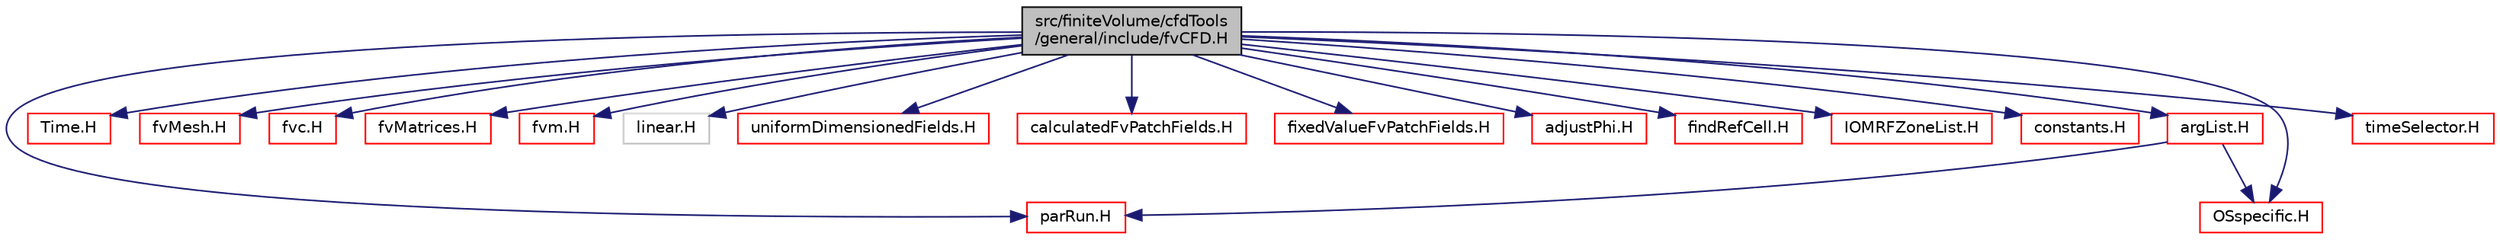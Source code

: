 digraph "src/finiteVolume/cfdTools/general/include/fvCFD.H"
{
  bgcolor="transparent";
  edge [fontname="Helvetica",fontsize="10",labelfontname="Helvetica",labelfontsize="10"];
  node [fontname="Helvetica",fontsize="10",shape=record];
  Node1 [label="src/finiteVolume/cfdTools\l/general/include/fvCFD.H",height=0.2,width=0.4,color="black", fillcolor="grey75", style="filled", fontcolor="black"];
  Node1 -> Node2 [color="midnightblue",fontsize="10",style="solid",fontname="Helvetica"];
  Node2 [label="parRun.H",height=0.2,width=0.4,color="red",URL="$a08150.html"];
  Node1 -> Node3 [color="midnightblue",fontsize="10",style="solid",fontname="Helvetica"];
  Node3 [label="Time.H",height=0.2,width=0.4,color="red",URL="$a07855.html"];
  Node1 -> Node4 [color="midnightblue",fontsize="10",style="solid",fontname="Helvetica"];
  Node4 [label="fvMesh.H",height=0.2,width=0.4,color="red",URL="$a05871.html"];
  Node1 -> Node5 [color="midnightblue",fontsize="10",style="solid",fontname="Helvetica"];
  Node5 [label="fvc.H",height=0.2,width=0.4,color="red",URL="$a05668.html"];
  Node1 -> Node6 [color="midnightblue",fontsize="10",style="solid",fontname="Helvetica"];
  Node6 [label="fvMatrices.H",height=0.2,width=0.4,color="red",URL="$a05784.html",tooltip="A special matrix type and solver, designed for finite volume solutions of scalar equations. "];
  Node1 -> Node7 [color="midnightblue",fontsize="10",style="solid",fontname="Helvetica"];
  Node7 [label="fvm.H",height=0.2,width=0.4,color="red",URL="$a05711.html"];
  Node1 -> Node8 [color="midnightblue",fontsize="10",style="solid",fontname="Helvetica"];
  Node8 [label="linear.H",height=0.2,width=0.4,color="grey75"];
  Node1 -> Node9 [color="midnightblue",fontsize="10",style="solid",fontname="Helvetica"];
  Node9 [label="uniformDimensionedFields.H",height=0.2,width=0.4,color="red",URL="$a08146.html"];
  Node1 -> Node10 [color="midnightblue",fontsize="10",style="solid",fontname="Helvetica"];
  Node10 [label="calculatedFvPatchFields.H",height=0.2,width=0.4,color="red",URL="$a05160.html"];
  Node1 -> Node11 [color="midnightblue",fontsize="10",style="solid",fontname="Helvetica"];
  Node11 [label="fixedValueFvPatchFields.H",height=0.2,width=0.4,color="red",URL="$a05180.html"];
  Node1 -> Node12 [color="midnightblue",fontsize="10",style="solid",fontname="Helvetica"];
  Node12 [label="adjustPhi.H",height=0.2,width=0.4,color="red",URL="$a05045.html",tooltip="For cases which do no have a pressure boundary adjust the balance of fluxes to obey continuity..."];
  Node1 -> Node13 [color="midnightblue",fontsize="10",style="solid",fontname="Helvetica"];
  Node13 [label="findRefCell.H",height=0.2,width=0.4,color="red",URL="$a05052.html",tooltip="Find the reference cell nearest (in index) to the given cell but which is not on a cyclic..."];
  Node1 -> Node14 [color="midnightblue",fontsize="10",style="solid",fontname="Helvetica"];
  Node14 [label="IOMRFZoneList.H",height=0.2,width=0.4,color="red",URL="$a05092.html"];
  Node1 -> Node15 [color="midnightblue",fontsize="10",style="solid",fontname="Helvetica"];
  Node15 [label="constants.H",height=0.2,width=0.4,color="red",URL="$a08156.html"];
  Node1 -> Node16 [color="midnightblue",fontsize="10",style="solid",fontname="Helvetica"];
  Node16 [label="OSspecific.H",height=0.2,width=0.4,color="red",URL="$a08211.html",tooltip="Functions used by OpenFOAM that are specific to POSIX compliant operating systems and need to be repl..."];
  Node1 -> Node17 [color="midnightblue",fontsize="10",style="solid",fontname="Helvetica"];
  Node17 [label="argList.H",height=0.2,width=0.4,color="red",URL="$a08148.html"];
  Node17 -> Node2 [color="midnightblue",fontsize="10",style="solid",fontname="Helvetica"];
  Node17 -> Node16 [color="midnightblue",fontsize="10",style="solid",fontname="Helvetica"];
  Node1 -> Node18 [color="midnightblue",fontsize="10",style="solid",fontname="Helvetica"];
  Node18 [label="timeSelector.H",height=0.2,width=0.4,color="red",URL="$a07860.html"];
}
